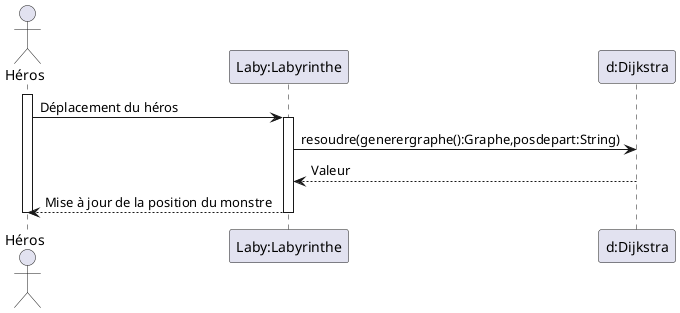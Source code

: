 @startuml

actor Héros
participant "Laby:Labyrinthe" as Lab
participant "d:Dijkstra" as Dijkstra

activate Héros
Héros -> Lab: Déplacement du héros
activate Lab
Lab -> Dijkstra: resoudre(generergraphe():Graphe,posdepart:String)
Dijkstra --> Lab: Valeur
Lab --> Héros: Mise à jour de la position du monstre

deactivate Lab
deactivate Héros

 @enduml